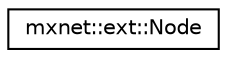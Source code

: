 digraph "Graphical Class Hierarchy"
{
 // LATEX_PDF_SIZE
  edge [fontname="Helvetica",fontsize="10",labelfontname="Helvetica",labelfontsize="10"];
  node [fontname="Helvetica",fontsize="10",shape=record];
  rankdir="LR";
  Node0 [label="mxnet::ext::Node",height=0.2,width=0.4,color="black", fillcolor="white", style="filled",URL="$classmxnet_1_1ext_1_1Node.html",tooltip=" "];
}
